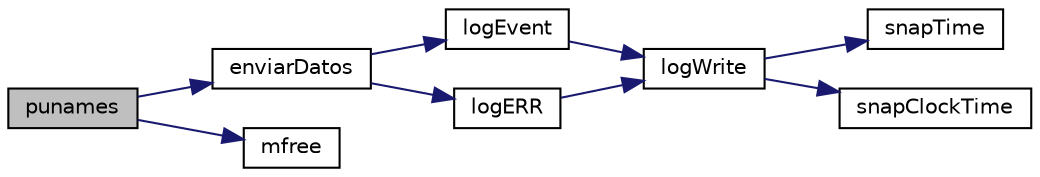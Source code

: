 digraph "punames"
{
  edge [fontname="Helvetica",fontsize="10",labelfontname="Helvetica",labelfontsize="10"];
  node [fontname="Helvetica",fontsize="10",shape=record];
  rankdir="LR";
  Node1 [label="punames",height=0.2,width=0.4,color="black", fillcolor="grey75", style="filled", fontcolor="black"];
  Node1 -> Node2 [color="midnightblue",fontsize="10",style="solid"];
  Node2 [label="enviarDatos",height=0.2,width=0.4,color="black", fillcolor="white", style="filled",URL="$conexion__tcp_8h.html#ab9468ce1338cfca5736ab407ba155f55"];
  Node2 -> Node3 [color="midnightblue",fontsize="10",style="solid"];
  Node3 [label="logEvent",height=0.2,width=0.4,color="black", fillcolor="white", style="filled",URL="$logger_8h.html#af71188329ee1cf68a59d3f9ddd035ca6"];
  Node3 -> Node4 [color="midnightblue",fontsize="10",style="solid"];
  Node4 [label="logWrite",height=0.2,width=0.4,color="black", fillcolor="white", style="filled",URL="$logger_8c.html#a6d1f5cd19f49b187e2097a467eca0233"];
  Node4 -> Node5 [color="midnightblue",fontsize="10",style="solid"];
  Node5 [label="snapTime",height=0.2,width=0.4,color="black", fillcolor="white", style="filled",URL="$logger_8c.html#a9780074b15cc3acc70e3ee5989c8005a"];
  Node4 -> Node6 [color="midnightblue",fontsize="10",style="solid"];
  Node6 [label="snapClockTime",height=0.2,width=0.4,color="black", fillcolor="white", style="filled",URL="$logger_8c.html#ad5ed54850fd750ca0935368e72017537"];
  Node2 -> Node7 [color="midnightblue",fontsize="10",style="solid"];
  Node7 [label="logERR",height=0.2,width=0.4,color="black", fillcolor="white", style="filled",URL="$logger_8h.html#a9487660b2ec318326782a9d9e32f8461"];
  Node7 -> Node4 [color="midnightblue",fontsize="10",style="solid"];
  Node1 -> Node8 [color="midnightblue",fontsize="10",style="solid"];
  Node8 [label="mfree",height=0.2,width=0.4,color="black", fillcolor="white", style="filled",URL="$aux__functions_8h.html#a2480cc4793bf25a16cc731dc9d033582",tooltip="Libera punteros si estos no estan a NULL Uso. "];
}
